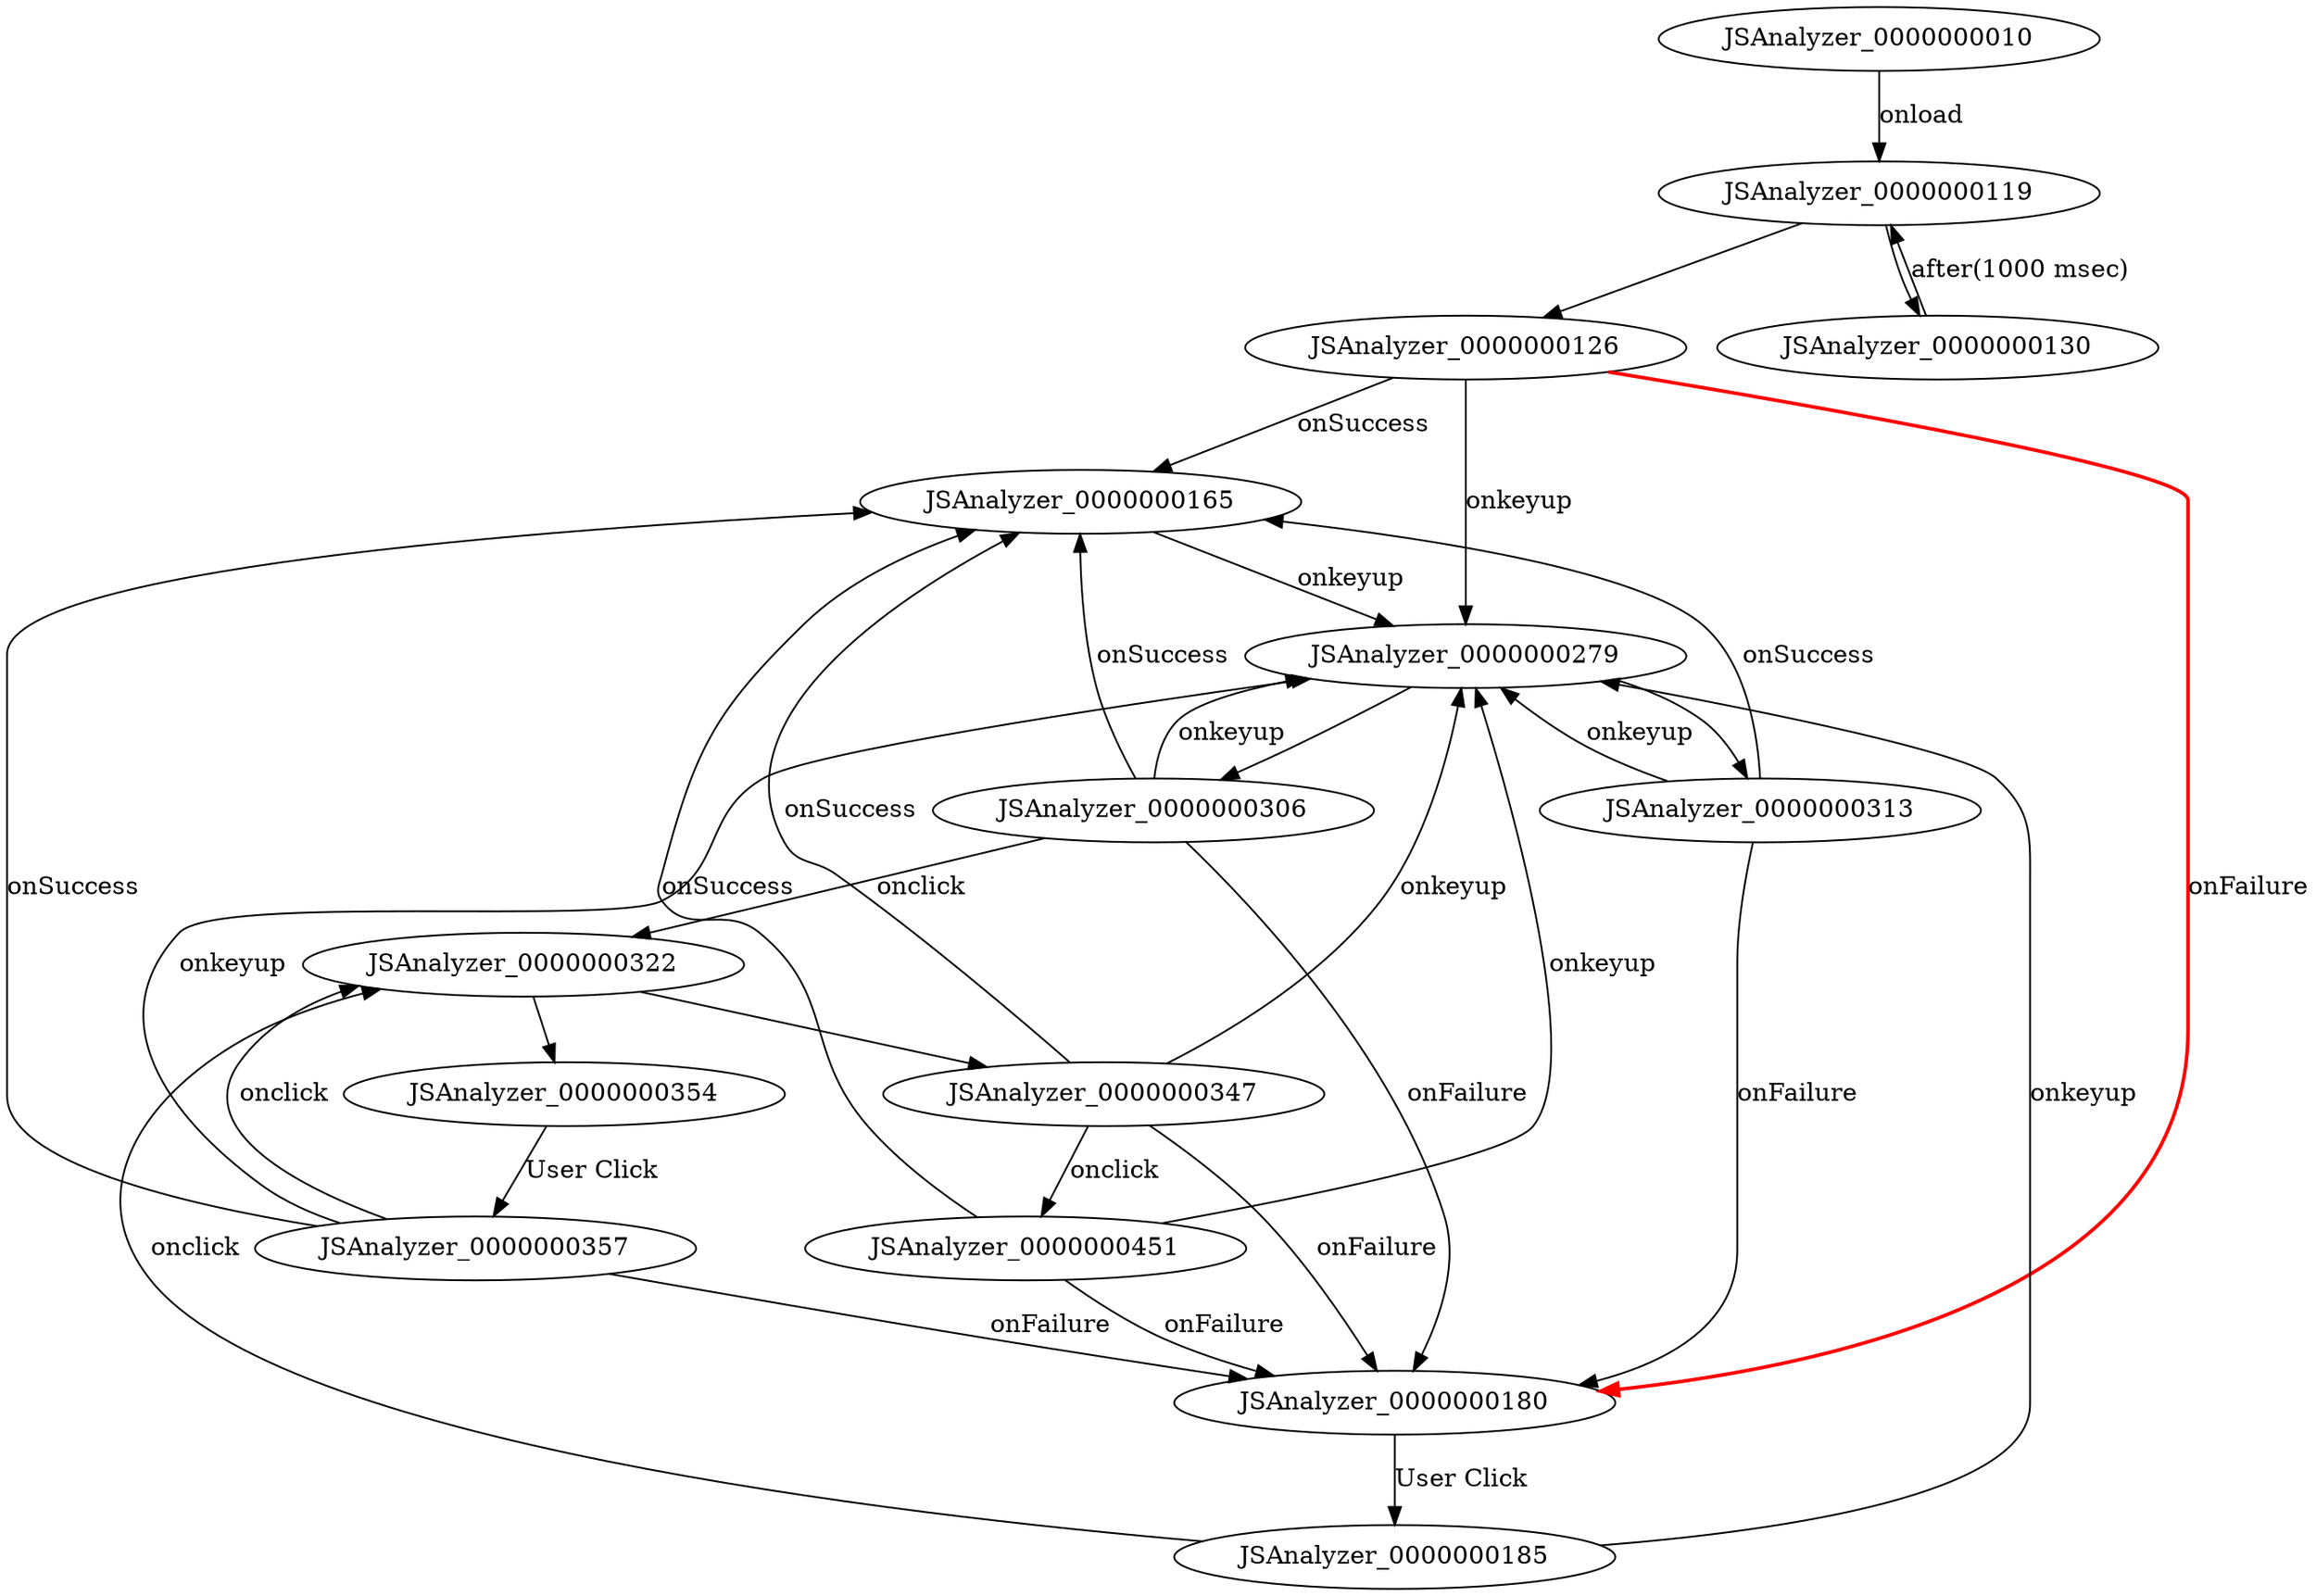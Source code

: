 digraph FSM {
JSAnalyzer_0000000010;
JSAnalyzer_0000000119;
JSAnalyzer_0000000126;
JSAnalyzer_0000000130;
JSAnalyzer_0000000165;
JSAnalyzer_0000000180;
JSAnalyzer_0000000279;
JSAnalyzer_0000000306;
JSAnalyzer_0000000313;
JSAnalyzer_0000000322;
JSAnalyzer_0000000347;
JSAnalyzer_0000000354;
JSAnalyzer_0000000451;
JSAnalyzer_0000000185;
JSAnalyzer_0000000357;
JSAnalyzer_0000000119 -> JSAnalyzer_0000000126 []
JSAnalyzer_0000000119 -> JSAnalyzer_0000000130 []
JSAnalyzer_0000000279 -> JSAnalyzer_0000000306 []
JSAnalyzer_0000000279 -> JSAnalyzer_0000000313 []
JSAnalyzer_0000000322 -> JSAnalyzer_0000000347 []
JSAnalyzer_0000000322 -> JSAnalyzer_0000000354 []
JSAnalyzer_0000000010 -> JSAnalyzer_0000000119 [label="onload"]
JSAnalyzer_0000000126 -> JSAnalyzer_0000000165 [label="onSuccess"]
JSAnalyzer_0000000126 -> JSAnalyzer_0000000180 [label="onFailure",style=bold,color=red]
JSAnalyzer_0000000126 -> JSAnalyzer_0000000279 [label="onkeyup"]
JSAnalyzer_0000000130 -> JSAnalyzer_0000000119 [label="after(1000 msec)"]
JSAnalyzer_0000000165 -> JSAnalyzer_0000000279 [label="onkeyup"]
JSAnalyzer_0000000180 -> JSAnalyzer_0000000185 [label="User Click"]
JSAnalyzer_0000000306 -> JSAnalyzer_0000000165 [label="onSuccess"]
JSAnalyzer_0000000306 -> JSAnalyzer_0000000180 [label="onFailure"]
JSAnalyzer_0000000306 -> JSAnalyzer_0000000279 [label="onkeyup"]
JSAnalyzer_0000000306 -> JSAnalyzer_0000000322 [label="onclick"]
JSAnalyzer_0000000313 -> JSAnalyzer_0000000165 [label="onSuccess"]
JSAnalyzer_0000000313 -> JSAnalyzer_0000000180 [label="onFailure"]
JSAnalyzer_0000000313 -> JSAnalyzer_0000000279 [label="onkeyup"]
JSAnalyzer_0000000347 -> JSAnalyzer_0000000451 [label="onclick"]
JSAnalyzer_0000000347 -> JSAnalyzer_0000000165 [label="onSuccess"]
JSAnalyzer_0000000347 -> JSAnalyzer_0000000180 [label="onFailure"]
JSAnalyzer_0000000347 -> JSAnalyzer_0000000279 [label="onkeyup"]
JSAnalyzer_0000000354 -> JSAnalyzer_0000000357 [label="User Click"]
JSAnalyzer_0000000451 -> JSAnalyzer_0000000165 [label="onSuccess"]
JSAnalyzer_0000000451 -> JSAnalyzer_0000000180 [label="onFailure"]
JSAnalyzer_0000000451 -> JSAnalyzer_0000000279 [label="onkeyup"]
JSAnalyzer_0000000185 -> JSAnalyzer_0000000279 [label="onkeyup"]
JSAnalyzer_0000000185 -> JSAnalyzer_0000000322 [label="onclick"]
JSAnalyzer_0000000357 -> JSAnalyzer_0000000165 [label="onSuccess"]
JSAnalyzer_0000000357 -> JSAnalyzer_0000000180 [label="onFailure"]
JSAnalyzer_0000000357 -> JSAnalyzer_0000000279 [label="onkeyup"]
JSAnalyzer_0000000357 -> JSAnalyzer_0000000322 [label="onclick"]
}
